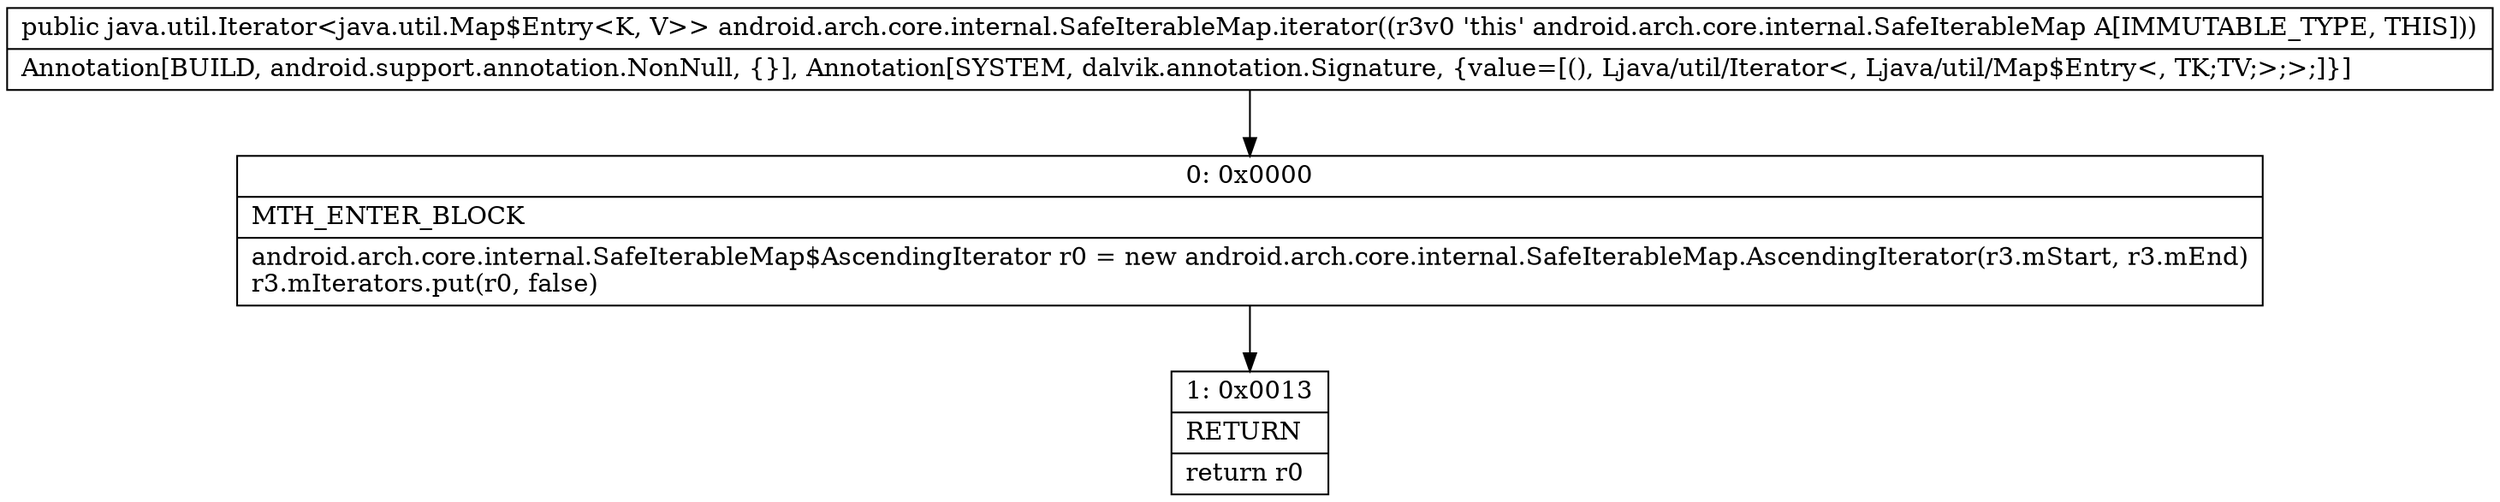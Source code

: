 digraph "CFG forandroid.arch.core.internal.SafeIterableMap.iterator()Ljava\/util\/Iterator;" {
Node_0 [shape=record,label="{0\:\ 0x0000|MTH_ENTER_BLOCK\l|android.arch.core.internal.SafeIterableMap$AscendingIterator r0 = new android.arch.core.internal.SafeIterableMap.AscendingIterator(r3.mStart, r3.mEnd)\lr3.mIterators.put(r0, false)\l}"];
Node_1 [shape=record,label="{1\:\ 0x0013|RETURN\l|return r0\l}"];
MethodNode[shape=record,label="{public java.util.Iterator\<java.util.Map$Entry\<K, V\>\> android.arch.core.internal.SafeIterableMap.iterator((r3v0 'this' android.arch.core.internal.SafeIterableMap A[IMMUTABLE_TYPE, THIS]))  | Annotation[BUILD, android.support.annotation.NonNull, \{\}], Annotation[SYSTEM, dalvik.annotation.Signature, \{value=[(), Ljava\/util\/Iterator\<, Ljava\/util\/Map$Entry\<, TK;TV;\>;\>;]\}]\l}"];
MethodNode -> Node_0;
Node_0 -> Node_1;
}

